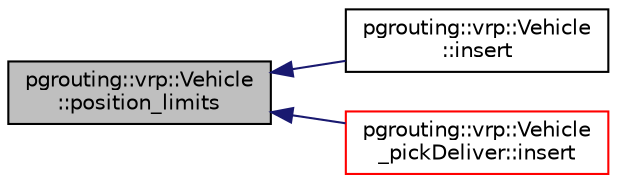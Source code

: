 digraph "pgrouting::vrp::Vehicle::position_limits"
{
  edge [fontname="Helvetica",fontsize="10",labelfontname="Helvetica",labelfontsize="10"];
  node [fontname="Helvetica",fontsize="10",shape=record];
  rankdir="LR";
  Node579 [label="pgrouting::vrp::Vehicle\l::position_limits",height=0.2,width=0.4,color="black", fillcolor="grey75", style="filled", fontcolor="black"];
  Node579 -> Node580 [dir="back",color="midnightblue",fontsize="10",style="solid",fontname="Helvetica"];
  Node580 [label="pgrouting::vrp::Vehicle\l::insert",height=0.2,width=0.4,color="black", fillcolor="white", style="filled",URL="$classpgrouting_1_1vrp_1_1Vehicle.html#aa22d65f920e996e3497bff86876b181f",tooltip="Insert node in best position of the position_limits. "];
  Node579 -> Node581 [dir="back",color="midnightblue",fontsize="10",style="solid",fontname="Helvetica"];
  Node581 [label="pgrouting::vrp::Vehicle\l_pickDeliver::insert",height=0.2,width=0.4,color="red", fillcolor="white", style="filled",URL="$classpgrouting_1_1vrp_1_1Vehicle__pickDeliver.html#acd6d3d720b3002cbb930a44099fa0688",tooltip="Inserts an order. "];
}
